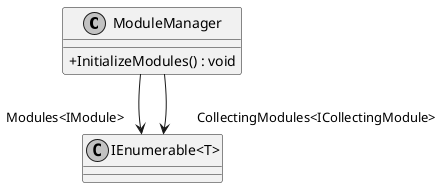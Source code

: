 @startuml
skinparam monochrome true
skinparam classAttributeIconSize 0

class ModuleManager {
    + InitializeModules() : void
}
class "IEnumerable<T>" {
}
ModuleManager --> "Modules<IModule>" "IEnumerable<T>"
ModuleManager --> "CollectingModules<ICollectingModule>" "IEnumerable<T>"
@enduml
